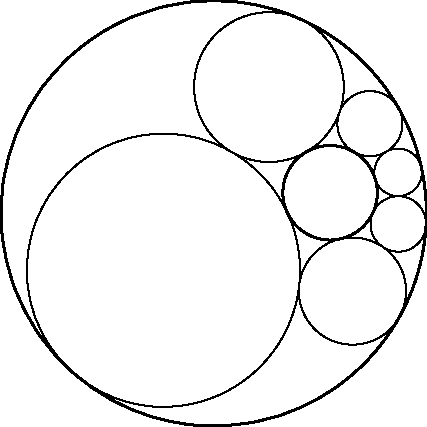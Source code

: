 size(0,0);

pair inversion(pair O, real k, pair M)
{
  return (O + k*unit(M-O)/abs(M-O));
}

guide inversion(pair O, real k, path M)
{
  guide opath=inversion(O,k,point(M,0));
  for (real i=0; i<=length(M); i+=length(M)/100)
    opath = opath .. inversion(O,k,point(M,i));
  return opath .. cycle;
}

real u=10cm;
path [] p;
path A = scale(u)*unitcircle;
path B = scale(3)*A;
pair z = rotate(10)*(5u,0);


draw(inversion( z, 2*u^2, A ),linewidth(1pt));
draw(inversion( z, 2*u^2, B ),linewidth(1pt));

p[0] = shift(2u,0)*scale(u)*unitcircle;

for (int i=0; i<=5; ++i)
  {
    if (i!=0) p[i] = rotate(360/6)*p[i-1];
    draw(inversion( z, 2 (u^2), p[i] ));
  }
